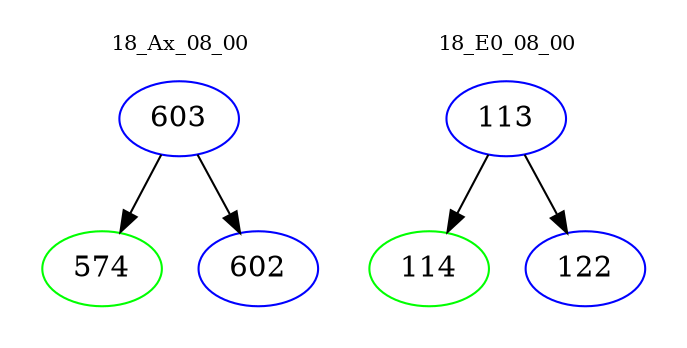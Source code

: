 digraph{
subgraph cluster_0 {
color = white
label = "18_Ax_08_00";
fontsize=10;
T0_603 [label="603", color="blue"]
T0_603 -> T0_574 [color="black"]
T0_574 [label="574", color="green"]
T0_603 -> T0_602 [color="black"]
T0_602 [label="602", color="blue"]
}
subgraph cluster_1 {
color = white
label = "18_E0_08_00";
fontsize=10;
T1_113 [label="113", color="blue"]
T1_113 -> T1_114 [color="black"]
T1_114 [label="114", color="green"]
T1_113 -> T1_122 [color="black"]
T1_122 [label="122", color="blue"]
}
}
